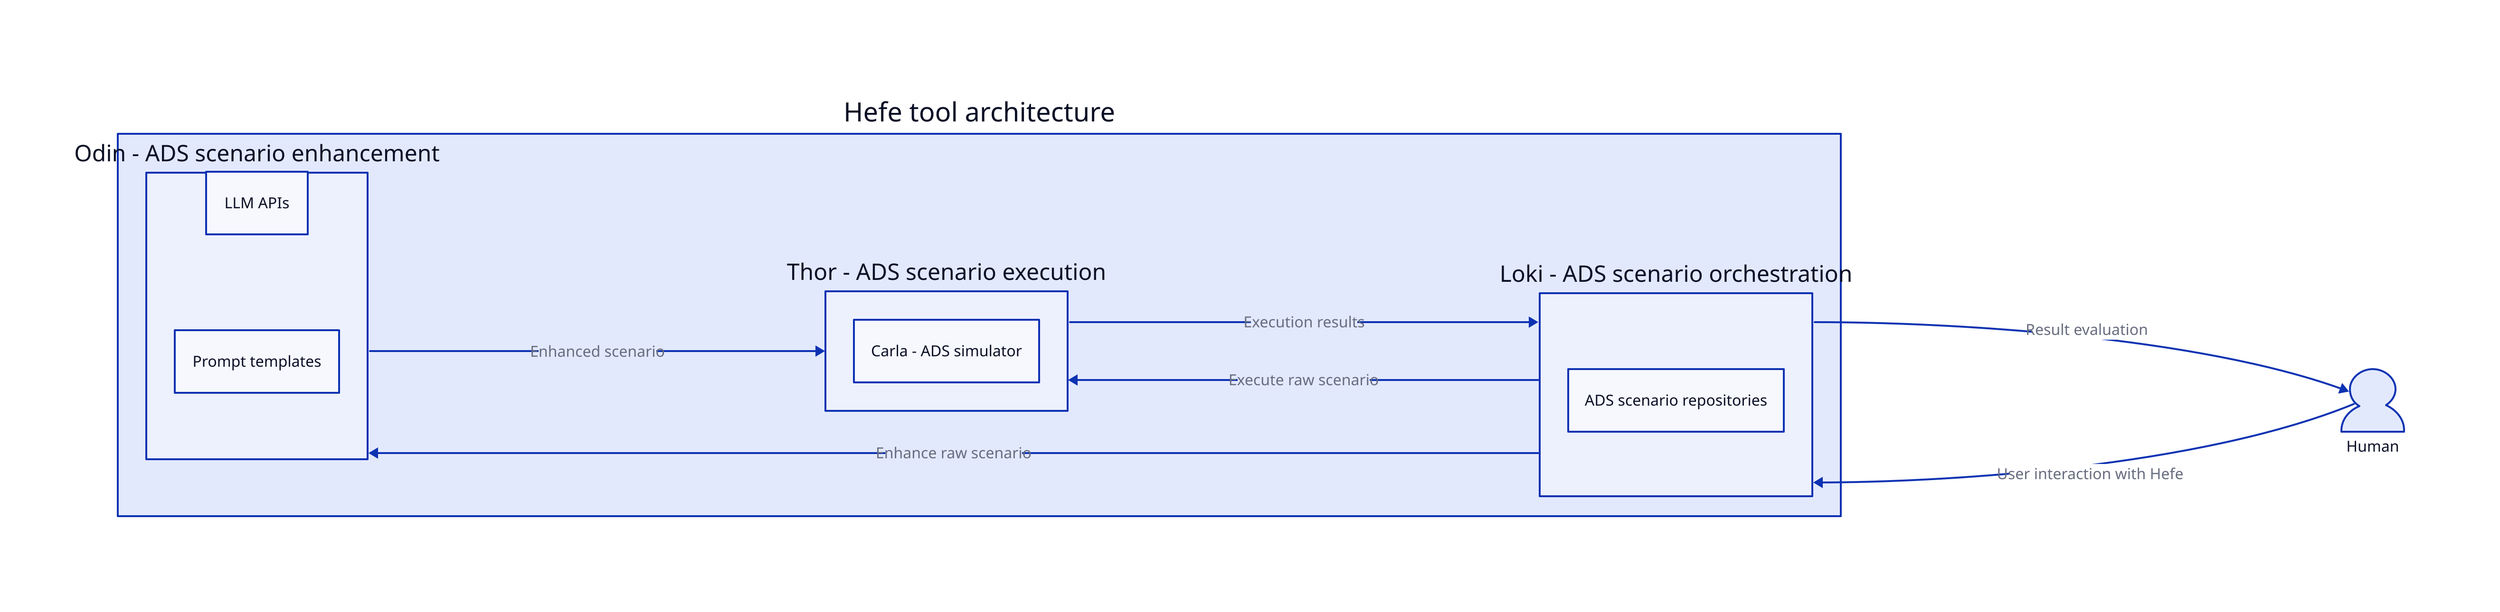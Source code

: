 direction: right 


hefe: Hefe tool architecture

hefe.odin: Odin - ADS scenario enhancement
hefe.odin.llm: LLM APIs
hefe.odin.prompts: Prompt templates


hefe.loki: Loki - ADS scenario orchestration
hefe.thor: Thor - ADS scenario execution
hefe.thor.carla: Carla - ADS simulator
hefe.loki.testCaseRepos: ADS scenario repositories

userInteraction: Human {
  shape: person
}
userInteraction -> hefe.loki: User interaction with Hefe


hefe.loki -> hefe.odin: Enhance raw scenario
hefe.odin -> hefe.thor: Enhanced scenario
hefe.thor -> hefe.loki: Execution results
hefe.loki -> hefe.thor: Execute raw scenario
hefe.loki -> userInteraction: Result evaluation